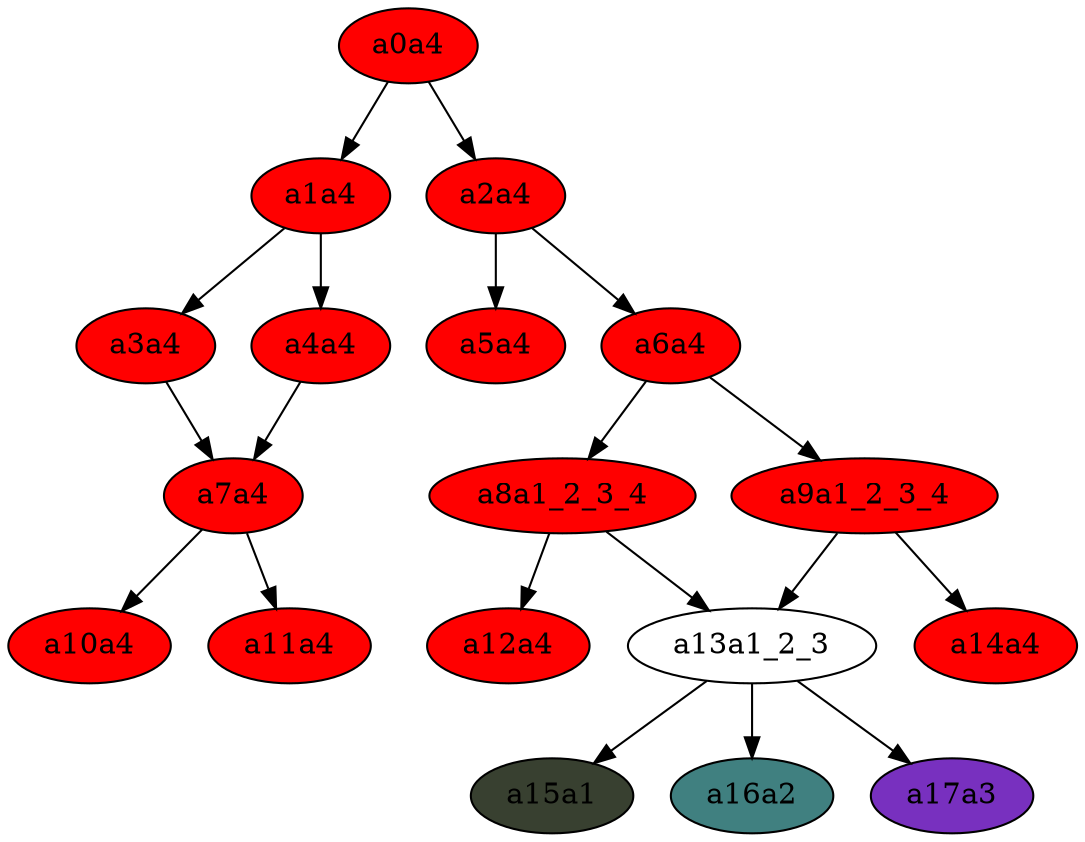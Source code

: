 digraph fitch_step_1_cactus{
a0a4 [style=filled,fillcolor="1.0 1.0 1.0"]
a0a4->a1a4;
a1a4 [style=filled,fillcolor="1.0 1.0 1.0"]
a1a4->a3a4;
a3a4 [style=filled,fillcolor="1.0 1.0 1.0"]
a3a4->a7a4;
a7a4 [style=filled,fillcolor="1.0 1.0 1.0"]
a7a4->a10a4;
a10a4 [style=filled,fillcolor="1.0 1.0 1.0"]
a7a4->a11a4;
a11a4 [style=filled,fillcolor="1.0 1.0 1.0"]
a1a4->a4a4;
a4a4 [style=filled,fillcolor="1.0 1.0 1.0"]
a4a4->a7a4;
a0a4->a2a4;
a2a4 [style=filled,fillcolor="1.0 1.0 1.0"]
a2a4->a5a4;
a5a4 [style=filled,fillcolor="1.0 1.0 1.0"]
a2a4->a6a4;
a6a4 [style=filled,fillcolor="1.0 1.0 1.0"]
a6a4->a8a1_2_3_4;
a8a1_2_3_4 [style=filled,fillcolor="1.0 1.0 1.0"]
a8a1_2_3_4->a12a4;
a12a4 [style=filled,fillcolor="1.0 1.0 1.0"]
a8a1_2_3_4->a13a1_2_3;
a13a1_2_3->a15a1;
a15a1 [style=filled,fillcolor="0.25 0.25 0.25"]
a13a1_2_3->a16a2;
a16a2 [style=filled,fillcolor="0.5 0.5 0.5"]
a13a1_2_3->a17a3;
a17a3 [style=filled,fillcolor="0.75 0.75 0.75"]
a6a4->a9a1_2_3_4;
a9a1_2_3_4 [style=filled,fillcolor="1.0 1.0 1.0"]
a9a1_2_3_4->a13a1_2_3;
a9a1_2_3_4->a14a4;
a14a4 [style=filled,fillcolor="1.0 1.0 1.0"]
}